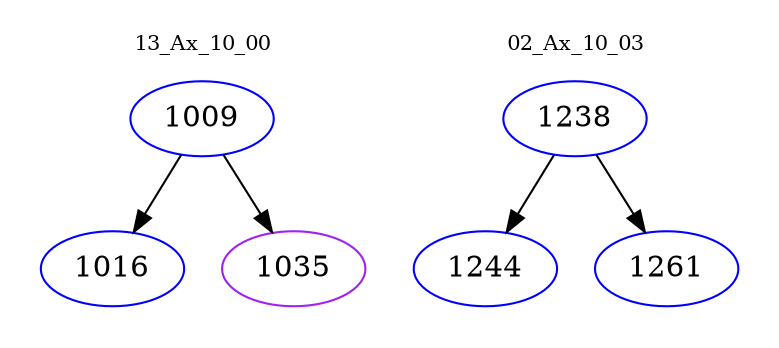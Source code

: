 digraph{
subgraph cluster_0 {
color = white
label = "13_Ax_10_00";
fontsize=10;
T0_1009 [label="1009", color="blue"]
T0_1009 -> T0_1016 [color="black"]
T0_1016 [label="1016", color="blue"]
T0_1009 -> T0_1035 [color="black"]
T0_1035 [label="1035", color="purple"]
}
subgraph cluster_1 {
color = white
label = "02_Ax_10_03";
fontsize=10;
T1_1238 [label="1238", color="blue"]
T1_1238 -> T1_1244 [color="black"]
T1_1244 [label="1244", color="blue"]
T1_1238 -> T1_1261 [color="black"]
T1_1261 [label="1261", color="blue"]
}
}
